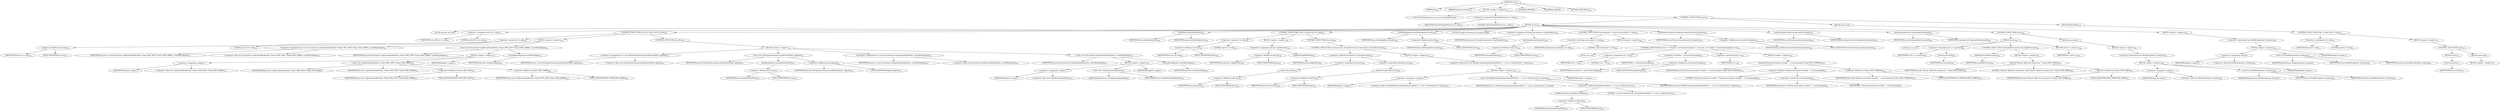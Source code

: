 digraph "run" {  
"790" [label = <(METHOD,run)<SUB>422</SUB>> ]
"35" [label = <(PARAM,this)<SUB>422</SUB>> ]
"791" [label = <(PARAM,String[] command)<SUB>422</SUB>> ]
"792" [label = <(BLOCK,&lt;empty&gt;,&lt;empty&gt;)<SUB>422</SUB>> ]
"40" [label = <(LOCAL,FileOutputStream fos: java.io.FileOutputStream)> ]
"793" [label = <(&lt;operator&gt;.assignment,FileOutputStream fos = null)<SUB>423</SUB>> ]
"794" [label = <(IDENTIFIER,fos,FileOutputStream fos = null)<SUB>423</SUB>> ]
"795" [label = <(LITERAL,null,FileOutputStream fos = null)<SUB>423</SUB>> ]
"796" [label = <(CONTROL_STRUCTURE,try,try)<SUB>424</SUB>> ]
"797" [label = <(BLOCK,try,try)<SUB>424</SUB>> ]
"38" [label = <(LOCAL,Execute exe: ANY)> ]
"798" [label = <(&lt;operator&gt;.assignment,ANY exe = null)<SUB>425</SUB>> ]
"799" [label = <(IDENTIFIER,exe,ANY exe = null)<SUB>425</SUB>> ]
"800" [label = <(LITERAL,null,ANY exe = null)<SUB>425</SUB>> ]
"801" [label = <(CONTROL_STRUCTURE,if (out == null),if (out == null))<SUB>426</SUB>> ]
"802" [label = <(&lt;operator&gt;.equals,out == null)<SUB>426</SUB>> ]
"803" [label = <(&lt;operator&gt;.fieldAccess,this.out)<SUB>426</SUB>> ]
"804" [label = <(IDENTIFIER,this,out == null)<SUB>426</SUB>> ]
"805" [label = <(FIELD_IDENTIFIER,out,out)<SUB>426</SUB>> ]
"806" [label = <(LITERAL,null,out == null)<SUB>426</SUB>> ]
"807" [label = <(BLOCK,&lt;empty&gt;,&lt;empty&gt;)<SUB>426</SUB>> ]
"808" [label = <(&lt;operator&gt;.assignment,exe = new Execute(new LogStreamHandler(this, Project.MSG_INFO, Project.MSG_WARN), createWatchdog()))<SUB>427</SUB>> ]
"809" [label = <(IDENTIFIER,exe,exe = new Execute(new LogStreamHandler(this, Project.MSG_INFO, Project.MSG_WARN), createWatchdog()))<SUB>427</SUB>> ]
"810" [label = <(&lt;operator&gt;.alloc,new Execute(new LogStreamHandler(this, Project.MSG_INFO, Project.MSG_WARN), createWatchdog()))<SUB>427</SUB>> ]
"811" [label = <(&lt;init&gt;,new Execute(new LogStreamHandler(this, Project.MSG_INFO, Project.MSG_WARN), createWatchdog()))<SUB>427</SUB>> ]
"37" [label = <(IDENTIFIER,exe,new Execute(new LogStreamHandler(this, Project.MSG_INFO, Project.MSG_WARN), createWatchdog()))<SUB>427</SUB>> ]
"812" [label = <(BLOCK,&lt;empty&gt;,&lt;empty&gt;)<SUB>427</SUB>> ]
"813" [label = <(&lt;operator&gt;.assignment,&lt;empty&gt;)> ]
"814" [label = <(IDENTIFIER,$obj12,&lt;empty&gt;)> ]
"815" [label = <(&lt;operator&gt;.alloc,new LogStreamHandler(this, Project.MSG_INFO, Project.MSG_WARN))<SUB>427</SUB>> ]
"816" [label = <(&lt;init&gt;,new LogStreamHandler(this, Project.MSG_INFO, Project.MSG_WARN))<SUB>427</SUB>> ]
"817" [label = <(IDENTIFIER,$obj12,new LogStreamHandler(this, Project.MSG_INFO, Project.MSG_WARN))> ]
"34" [label = <(IDENTIFIER,this,new LogStreamHandler(this, Project.MSG_INFO, Project.MSG_WARN))<SUB>427</SUB>> ]
"818" [label = <(&lt;operator&gt;.fieldAccess,Project.MSG_INFO)<SUB>427</SUB>> ]
"819" [label = <(IDENTIFIER,Project,new LogStreamHandler(this, Project.MSG_INFO, Project.MSG_WARN))<SUB>427</SUB>> ]
"820" [label = <(FIELD_IDENTIFIER,MSG_INFO,MSG_INFO)<SUB>427</SUB>> ]
"821" [label = <(&lt;operator&gt;.fieldAccess,Project.MSG_WARN)<SUB>428</SUB>> ]
"822" [label = <(IDENTIFIER,Project,new LogStreamHandler(this, Project.MSG_INFO, Project.MSG_WARN))<SUB>428</SUB>> ]
"823" [label = <(FIELD_IDENTIFIER,MSG_WARN,MSG_WARN)<SUB>428</SUB>> ]
"824" [label = <(IDENTIFIER,$obj12,&lt;empty&gt;)> ]
"825" [label = <(createWatchdog,this.createWatchdog())<SUB>429</SUB>> ]
"36" [label = <(IDENTIFIER,this,this.createWatchdog())<SUB>429</SUB>> ]
"826" [label = <(CONTROL_STRUCTURE,else,else)<SUB>430</SUB>> ]
"827" [label = <(BLOCK,&lt;empty&gt;,&lt;empty&gt;)<SUB>430</SUB>> ]
"828" [label = <(&lt;operator&gt;.assignment,fos = new FileOutputStream(out.getAbsolutePath(), append))<SUB>431</SUB>> ]
"829" [label = <(IDENTIFIER,fos,fos = new FileOutputStream(out.getAbsolutePath(), append))<SUB>431</SUB>> ]
"830" [label = <(&lt;operator&gt;.alloc,new FileOutputStream(out.getAbsolutePath(), append))<SUB>431</SUB>> ]
"831" [label = <(&lt;init&gt;,new FileOutputStream(out.getAbsolutePath(), append))<SUB>431</SUB>> ]
"39" [label = <(IDENTIFIER,fos,new FileOutputStream(out.getAbsolutePath(), append))<SUB>431</SUB>> ]
"832" [label = <(getAbsolutePath,out.getAbsolutePath())<SUB>431</SUB>> ]
"833" [label = <(&lt;operator&gt;.fieldAccess,this.out)<SUB>431</SUB>> ]
"834" [label = <(IDENTIFIER,this,out.getAbsolutePath())<SUB>431</SUB>> ]
"835" [label = <(FIELD_IDENTIFIER,out,out)<SUB>431</SUB>> ]
"836" [label = <(&lt;operator&gt;.fieldAccess,this.append)<SUB>431</SUB>> ]
"837" [label = <(IDENTIFIER,this,new FileOutputStream(out.getAbsolutePath(), append))<SUB>431</SUB>> ]
"838" [label = <(FIELD_IDENTIFIER,append,append)<SUB>431</SUB>> ]
"839" [label = <(&lt;operator&gt;.assignment,exe = new Execute(new PumpStreamHandler(fos), createWatchdog()))<SUB>432</SUB>> ]
"840" [label = <(IDENTIFIER,exe,exe = new Execute(new PumpStreamHandler(fos), createWatchdog()))<SUB>432</SUB>> ]
"841" [label = <(&lt;operator&gt;.alloc,new Execute(new PumpStreamHandler(fos), createWatchdog()))<SUB>432</SUB>> ]
"842" [label = <(&lt;init&gt;,new Execute(new PumpStreamHandler(fos), createWatchdog()))<SUB>432</SUB>> ]
"42" [label = <(IDENTIFIER,exe,new Execute(new PumpStreamHandler(fos), createWatchdog()))<SUB>432</SUB>> ]
"843" [label = <(BLOCK,&lt;empty&gt;,&lt;empty&gt;)<SUB>432</SUB>> ]
"844" [label = <(&lt;operator&gt;.assignment,&lt;empty&gt;)> ]
"845" [label = <(IDENTIFIER,$obj15,&lt;empty&gt;)> ]
"846" [label = <(&lt;operator&gt;.alloc,new PumpStreamHandler(fos))<SUB>432</SUB>> ]
"847" [label = <(&lt;init&gt;,new PumpStreamHandler(fos))<SUB>432</SUB>> ]
"848" [label = <(IDENTIFIER,$obj15,new PumpStreamHandler(fos))> ]
"849" [label = <(IDENTIFIER,fos,new PumpStreamHandler(fos))<SUB>432</SUB>> ]
"850" [label = <(IDENTIFIER,$obj15,&lt;empty&gt;)> ]
"851" [label = <(createWatchdog,this.createWatchdog())<SUB>433</SUB>> ]
"41" [label = <(IDENTIFIER,this,this.createWatchdog())<SUB>433</SUB>> ]
"852" [label = <(setAntRun,setAntRun(project))<SUB>436</SUB>> ]
"853" [label = <(IDENTIFIER,exe,setAntRun(project))<SUB>436</SUB>> ]
"854" [label = <(IDENTIFIER,project,setAntRun(project))<SUB>436</SUB>> ]
"855" [label = <(CONTROL_STRUCTURE,if (dir == null),if (dir == null))<SUB>438</SUB>> ]
"856" [label = <(&lt;operator&gt;.equals,dir == null)<SUB>438</SUB>> ]
"857" [label = <(&lt;operator&gt;.fieldAccess,this.dir)<SUB>438</SUB>> ]
"858" [label = <(IDENTIFIER,this,dir == null)<SUB>438</SUB>> ]
"859" [label = <(FIELD_IDENTIFIER,dir,dir)<SUB>438</SUB>> ]
"860" [label = <(LITERAL,null,dir == null)<SUB>438</SUB>> ]
"861" [label = <(BLOCK,&lt;empty&gt;,&lt;empty&gt;)<SUB>438</SUB>> ]
"862" [label = <(&lt;operator&gt;.assignment,this.dir = getBaseDir())<SUB>439</SUB>> ]
"863" [label = <(&lt;operator&gt;.fieldAccess,this.dir)<SUB>439</SUB>> ]
"864" [label = <(IDENTIFIER,this,this.dir = getBaseDir())<SUB>439</SUB>> ]
"865" [label = <(FIELD_IDENTIFIER,dir,dir)<SUB>439</SUB>> ]
"866" [label = <(getBaseDir,getBaseDir())<SUB>439</SUB>> ]
"867" [label = <(IDENTIFIER,project,getBaseDir())<SUB>439</SUB>> ]
"868" [label = <(CONTROL_STRUCTURE,else,else)<SUB>440</SUB>> ]
"869" [label = <(CONTROL_STRUCTURE,if (!dir.exists() || !dir.isDirectory()),if (!dir.exists() || !dir.isDirectory()))<SUB>440</SUB>> ]
"870" [label = <(&lt;operator&gt;.logicalOr,!dir.exists() || !dir.isDirectory())<SUB>440</SUB>> ]
"871" [label = <(&lt;operator&gt;.logicalNot,!dir.exists())<SUB>440</SUB>> ]
"872" [label = <(exists,dir.exists())<SUB>440</SUB>> ]
"873" [label = <(&lt;operator&gt;.fieldAccess,this.dir)<SUB>440</SUB>> ]
"874" [label = <(IDENTIFIER,this,dir.exists())<SUB>440</SUB>> ]
"875" [label = <(FIELD_IDENTIFIER,dir,dir)<SUB>440</SUB>> ]
"876" [label = <(&lt;operator&gt;.logicalNot,!dir.isDirectory())<SUB>440</SUB>> ]
"877" [label = <(isDirectory,dir.isDirectory())<SUB>440</SUB>> ]
"878" [label = <(&lt;operator&gt;.fieldAccess,this.dir)<SUB>440</SUB>> ]
"879" [label = <(IDENTIFIER,this,dir.isDirectory())<SUB>440</SUB>> ]
"880" [label = <(FIELD_IDENTIFIER,dir,dir)<SUB>440</SUB>> ]
"881" [label = <(BLOCK,&lt;empty&gt;,&lt;empty&gt;)<SUB>440</SUB>> ]
"882" [label = <(&lt;operator&gt;.throw,throw new BuildException(dir.getAbsolutePath() + &quot; is not a valid directory&quot;, location);)<SUB>441</SUB>> ]
"883" [label = <(BLOCK,&lt;empty&gt;,&lt;empty&gt;)<SUB>441</SUB>> ]
"884" [label = <(&lt;operator&gt;.assignment,&lt;empty&gt;)> ]
"885" [label = <(IDENTIFIER,$obj17,&lt;empty&gt;)> ]
"886" [label = <(&lt;operator&gt;.alloc,new BuildException(dir.getAbsolutePath() + &quot; is not a valid directory&quot;, location))<SUB>441</SUB>> ]
"887" [label = <(&lt;init&gt;,new BuildException(dir.getAbsolutePath() + &quot; is not a valid directory&quot;, location))<SUB>441</SUB>> ]
"888" [label = <(IDENTIFIER,$obj17,new BuildException(dir.getAbsolutePath() + &quot; is not a valid directory&quot;, location))> ]
"889" [label = <(&lt;operator&gt;.addition,dir.getAbsolutePath() + &quot; is not a valid directory&quot;)<SUB>441</SUB>> ]
"890" [label = <(getAbsolutePath,dir.getAbsolutePath())<SUB>441</SUB>> ]
"891" [label = <(&lt;operator&gt;.fieldAccess,this.dir)<SUB>441</SUB>> ]
"892" [label = <(IDENTIFIER,this,dir.getAbsolutePath())<SUB>441</SUB>> ]
"893" [label = <(FIELD_IDENTIFIER,dir,dir)<SUB>441</SUB>> ]
"894" [label = <(LITERAL,&quot; is not a valid directory&quot;,dir.getAbsolutePath() + &quot; is not a valid directory&quot;)<SUB>442</SUB>> ]
"895" [label = <(IDENTIFIER,location,new BuildException(dir.getAbsolutePath() + &quot; is not a valid directory&quot;, location))<SUB>443</SUB>> ]
"896" [label = <(IDENTIFIER,$obj17,&lt;empty&gt;)> ]
"897" [label = <(setWorkingDirectory,setWorkingDirectory(dir))<SUB>446</SUB>> ]
"898" [label = <(IDENTIFIER,exe,setWorkingDirectory(dir))<SUB>446</SUB>> ]
"899" [label = <(&lt;operator&gt;.fieldAccess,this.dir)<SUB>446</SUB>> ]
"900" [label = <(IDENTIFIER,this,setWorkingDirectory(dir))<SUB>446</SUB>> ]
"901" [label = <(FIELD_IDENTIFIER,dir,dir)<SUB>446</SUB>> ]
"902" [label = <(LOCAL,String[] environment: java.lang.String[])> ]
"903" [label = <(&lt;operator&gt;.assignment,String[] environment = getVariables())<SUB>448</SUB>> ]
"904" [label = <(IDENTIFIER,environment,String[] environment = getVariables())<SUB>448</SUB>> ]
"905" [label = <(getVariables,getVariables())<SUB>448</SUB>> ]
"906" [label = <(&lt;operator&gt;.fieldAccess,this.env)<SUB>448</SUB>> ]
"907" [label = <(IDENTIFIER,this,getVariables())<SUB>448</SUB>> ]
"908" [label = <(FIELD_IDENTIFIER,env,env)<SUB>448</SUB>> ]
"909" [label = <(CONTROL_STRUCTURE,if (environment != null),if (environment != null))<SUB>449</SUB>> ]
"910" [label = <(&lt;operator&gt;.notEquals,environment != null)<SUB>449</SUB>> ]
"911" [label = <(IDENTIFIER,environment,environment != null)<SUB>449</SUB>> ]
"912" [label = <(LITERAL,null,environment != null)<SUB>449</SUB>> ]
"913" [label = <(BLOCK,&lt;empty&gt;,&lt;empty&gt;)<SUB>449</SUB>> ]
"914" [label = <(CONTROL_STRUCTURE,for (int i = 0; Some(i &lt; environment.length); i++),for (int i = 0; Some(i &lt; environment.length); i++))<SUB>450</SUB>> ]
"915" [label = <(LOCAL,int i: int)> ]
"916" [label = <(&lt;operator&gt;.assignment,int i = 0)<SUB>450</SUB>> ]
"917" [label = <(IDENTIFIER,i,int i = 0)<SUB>450</SUB>> ]
"918" [label = <(LITERAL,0,int i = 0)<SUB>450</SUB>> ]
"919" [label = <(&lt;operator&gt;.lessThan,i &lt; environment.length)<SUB>450</SUB>> ]
"920" [label = <(IDENTIFIER,i,i &lt; environment.length)<SUB>450</SUB>> ]
"921" [label = <(&lt;operator&gt;.fieldAccess,environment.length)<SUB>450</SUB>> ]
"922" [label = <(IDENTIFIER,environment,i &lt; environment.length)<SUB>450</SUB>> ]
"923" [label = <(FIELD_IDENTIFIER,length,length)<SUB>450</SUB>> ]
"924" [label = <(&lt;operator&gt;.postIncrement,i++)<SUB>450</SUB>> ]
"925" [label = <(IDENTIFIER,i,i++)<SUB>450</SUB>> ]
"926" [label = <(BLOCK,&lt;empty&gt;,&lt;empty&gt;)<SUB>450</SUB>> ]
"927" [label = <(log,log(&quot;Setting environment variable: &quot; + environment[i], Project.MSG_VERBOSE))<SUB>451</SUB>> ]
"43" [label = <(IDENTIFIER,this,log(&quot;Setting environment variable: &quot; + environment[i], Project.MSG_VERBOSE))<SUB>451</SUB>> ]
"928" [label = <(&lt;operator&gt;.addition,&quot;Setting environment variable: &quot; + environment[i])<SUB>451</SUB>> ]
"929" [label = <(LITERAL,&quot;Setting environment variable: &quot;,&quot;Setting environment variable: &quot; + environment[i])<SUB>451</SUB>> ]
"930" [label = <(&lt;operator&gt;.indexAccess,environment[i])<SUB>451</SUB>> ]
"931" [label = <(IDENTIFIER,environment,&quot;Setting environment variable: &quot; + environment[i])<SUB>451</SUB>> ]
"932" [label = <(IDENTIFIER,i,&quot;Setting environment variable: &quot; + environment[i])<SUB>451</SUB>> ]
"933" [label = <(&lt;operator&gt;.fieldAccess,Project.MSG_VERBOSE)<SUB>452</SUB>> ]
"934" [label = <(IDENTIFIER,Project,log(&quot;Setting environment variable: &quot; + environment[i], Project.MSG_VERBOSE))<SUB>452</SUB>> ]
"935" [label = <(FIELD_IDENTIFIER,MSG_VERBOSE,MSG_VERBOSE)<SUB>452</SUB>> ]
"936" [label = <(setNewenvironment,setNewenvironment(newEnvironment))<SUB>455</SUB>> ]
"937" [label = <(IDENTIFIER,exe,setNewenvironment(newEnvironment))<SUB>455</SUB>> ]
"938" [label = <(&lt;operator&gt;.fieldAccess,this.newEnvironment)<SUB>455</SUB>> ]
"939" [label = <(IDENTIFIER,this,setNewenvironment(newEnvironment))<SUB>455</SUB>> ]
"940" [label = <(FIELD_IDENTIFIER,newEnvironment,newEnvironment)<SUB>455</SUB>> ]
"941" [label = <(setEnvironment,setEnvironment(environment))<SUB>456</SUB>> ]
"942" [label = <(IDENTIFIER,exe,setEnvironment(environment))<SUB>456</SUB>> ]
"943" [label = <(IDENTIFIER,environment,setEnvironment(environment))<SUB>456</SUB>> ]
"944" [label = <(setCommandline,setCommandline(command))<SUB>458</SUB>> ]
"945" [label = <(IDENTIFIER,exe,setCommandline(command))<SUB>458</SUB>> ]
"946" [label = <(IDENTIFIER,command,setCommandline(command))<SUB>458</SUB>> ]
"947" [label = <(CONTROL_STRUCTURE,try,try)<SUB>459</SUB>> ]
"948" [label = <(BLOCK,try,try)<SUB>459</SUB>> ]
"949" [label = <(LOCAL,int rc: int)> ]
"950" [label = <(&lt;operator&gt;.assignment,int rc = execute())<SUB>460</SUB>> ]
"951" [label = <(IDENTIFIER,rc,int rc = execute())<SUB>460</SUB>> ]
"952" [label = <(execute,execute())<SUB>460</SUB>> ]
"953" [label = <(IDENTIFIER,exe,execute())<SUB>460</SUB>> ]
"954" [label = <(CONTROL_STRUCTURE,if (exe.killedProcess()),if (exe.killedProcess()))<SUB>461</SUB>> ]
"955" [label = <(killedProcess,killedProcess())<SUB>461</SUB>> ]
"956" [label = <(IDENTIFIER,exe,killedProcess())<SUB>461</SUB>> ]
"957" [label = <(BLOCK,&lt;empty&gt;,&lt;empty&gt;)<SUB>461</SUB>> ]
"958" [label = <(log,log(&quot;Timeout: killed the sub-process&quot;, Project.MSG_WARN))<SUB>462</SUB>> ]
"44" [label = <(IDENTIFIER,this,log(&quot;Timeout: killed the sub-process&quot;, Project.MSG_WARN))<SUB>462</SUB>> ]
"959" [label = <(LITERAL,&quot;Timeout: killed the sub-process&quot;,log(&quot;Timeout: killed the sub-process&quot;, Project.MSG_WARN))<SUB>462</SUB>> ]
"960" [label = <(&lt;operator&gt;.fieldAccess,Project.MSG_WARN)<SUB>462</SUB>> ]
"961" [label = <(IDENTIFIER,Project,log(&quot;Timeout: killed the sub-process&quot;, Project.MSG_WARN))<SUB>462</SUB>> ]
"962" [label = <(FIELD_IDENTIFIER,MSG_WARN,MSG_WARN)<SUB>462</SUB>> ]
"963" [label = <(RETURN,return rc;,return rc;)<SUB>464</SUB>> ]
"964" [label = <(IDENTIFIER,rc,return rc;)<SUB>464</SUB>> ]
"965" [label = <(BLOCK,catch,catch)> ]
"966" [label = <(BLOCK,&lt;empty&gt;,&lt;empty&gt;)<SUB>465</SUB>> ]
"967" [label = <(&lt;operator&gt;.throw,throw new BuildException(e, location);)<SUB>466</SUB>> ]
"968" [label = <(BLOCK,&lt;empty&gt;,&lt;empty&gt;)<SUB>466</SUB>> ]
"969" [label = <(&lt;operator&gt;.assignment,&lt;empty&gt;)> ]
"970" [label = <(IDENTIFIER,$obj18,&lt;empty&gt;)> ]
"971" [label = <(&lt;operator&gt;.alloc,new BuildException(e, location))<SUB>466</SUB>> ]
"972" [label = <(&lt;init&gt;,new BuildException(e, location))<SUB>466</SUB>> ]
"973" [label = <(IDENTIFIER,$obj18,new BuildException(e, location))> ]
"974" [label = <(IDENTIFIER,e,new BuildException(e, location))<SUB>466</SUB>> ]
"975" [label = <(IDENTIFIER,location,new BuildException(e, location))<SUB>466</SUB>> ]
"976" [label = <(IDENTIFIER,$obj18,&lt;empty&gt;)> ]
"977" [label = <(BLOCK,catch,catch)> ]
"978" [label = <(BLOCK,&lt;empty&gt;,&lt;empty&gt;)<SUB>468</SUB>> ]
"979" [label = <(&lt;operator&gt;.throw,throw new BuildException(io, location);)<SUB>469</SUB>> ]
"980" [label = <(BLOCK,&lt;empty&gt;,&lt;empty&gt;)<SUB>469</SUB>> ]
"981" [label = <(&lt;operator&gt;.assignment,&lt;empty&gt;)> ]
"982" [label = <(IDENTIFIER,$obj19,&lt;empty&gt;)> ]
"983" [label = <(&lt;operator&gt;.alloc,new BuildException(io, location))<SUB>469</SUB>> ]
"984" [label = <(&lt;init&gt;,new BuildException(io, location))<SUB>469</SUB>> ]
"985" [label = <(IDENTIFIER,$obj19,new BuildException(io, location))> ]
"986" [label = <(IDENTIFIER,io,new BuildException(io, location))<SUB>469</SUB>> ]
"987" [label = <(IDENTIFIER,location,new BuildException(io, location))<SUB>469</SUB>> ]
"988" [label = <(IDENTIFIER,$obj19,&lt;empty&gt;)> ]
"989" [label = <(BLOCK,finally,finally)<SUB>470</SUB>> ]
"990" [label = <(CONTROL_STRUCTURE,if (fos != null),if (fos != null))<SUB>471</SUB>> ]
"991" [label = <(&lt;operator&gt;.notEquals,fos != null)<SUB>471</SUB>> ]
"992" [label = <(IDENTIFIER,fos,fos != null)<SUB>471</SUB>> ]
"993" [label = <(LITERAL,null,fos != null)<SUB>471</SUB>> ]
"994" [label = <(BLOCK,&lt;empty&gt;,&lt;empty&gt;)<SUB>471</SUB>> ]
"995" [label = <(CONTROL_STRUCTURE,try,try)<SUB>472</SUB>> ]
"996" [label = <(BLOCK,try,try)<SUB>472</SUB>> ]
"997" [label = <(close,fos.close())<SUB>472</SUB>> ]
"998" [label = <(IDENTIFIER,fos,fos.close())<SUB>472</SUB>> ]
"999" [label = <(BLOCK,catch,catch)> ]
"1000" [label = <(BLOCK,&lt;empty&gt;,&lt;empty&gt;)<SUB>472</SUB>> ]
"1001" [label = <(MODIFIER,PRIVATE)> ]
"1002" [label = <(MODIFIER,VIRTUAL)> ]
"1003" [label = <(METHOD_RETURN,int)<SUB>422</SUB>> ]
  "790" -> "35" 
  "790" -> "791" 
  "790" -> "792" 
  "790" -> "1001" 
  "790" -> "1002" 
  "790" -> "1003" 
  "792" -> "40" 
  "792" -> "793" 
  "792" -> "796" 
  "793" -> "794" 
  "793" -> "795" 
  "796" -> "797" 
  "796" -> "977" 
  "796" -> "989" 
  "797" -> "38" 
  "797" -> "798" 
  "797" -> "801" 
  "797" -> "852" 
  "797" -> "855" 
  "797" -> "897" 
  "797" -> "902" 
  "797" -> "903" 
  "797" -> "909" 
  "797" -> "936" 
  "797" -> "941" 
  "797" -> "944" 
  "797" -> "947" 
  "798" -> "799" 
  "798" -> "800" 
  "801" -> "802" 
  "801" -> "807" 
  "801" -> "826" 
  "802" -> "803" 
  "802" -> "806" 
  "803" -> "804" 
  "803" -> "805" 
  "807" -> "808" 
  "807" -> "811" 
  "808" -> "809" 
  "808" -> "810" 
  "811" -> "37" 
  "811" -> "812" 
  "811" -> "825" 
  "812" -> "813" 
  "812" -> "816" 
  "812" -> "824" 
  "813" -> "814" 
  "813" -> "815" 
  "816" -> "817" 
  "816" -> "34" 
  "816" -> "818" 
  "816" -> "821" 
  "818" -> "819" 
  "818" -> "820" 
  "821" -> "822" 
  "821" -> "823" 
  "825" -> "36" 
  "826" -> "827" 
  "827" -> "828" 
  "827" -> "831" 
  "827" -> "839" 
  "827" -> "842" 
  "828" -> "829" 
  "828" -> "830" 
  "831" -> "39" 
  "831" -> "832" 
  "831" -> "836" 
  "832" -> "833" 
  "833" -> "834" 
  "833" -> "835" 
  "836" -> "837" 
  "836" -> "838" 
  "839" -> "840" 
  "839" -> "841" 
  "842" -> "42" 
  "842" -> "843" 
  "842" -> "851" 
  "843" -> "844" 
  "843" -> "847" 
  "843" -> "850" 
  "844" -> "845" 
  "844" -> "846" 
  "847" -> "848" 
  "847" -> "849" 
  "851" -> "41" 
  "852" -> "853" 
  "852" -> "854" 
  "855" -> "856" 
  "855" -> "861" 
  "855" -> "868" 
  "856" -> "857" 
  "856" -> "860" 
  "857" -> "858" 
  "857" -> "859" 
  "861" -> "862" 
  "862" -> "863" 
  "862" -> "866" 
  "863" -> "864" 
  "863" -> "865" 
  "866" -> "867" 
  "868" -> "869" 
  "869" -> "870" 
  "869" -> "881" 
  "870" -> "871" 
  "870" -> "876" 
  "871" -> "872" 
  "872" -> "873" 
  "873" -> "874" 
  "873" -> "875" 
  "876" -> "877" 
  "877" -> "878" 
  "878" -> "879" 
  "878" -> "880" 
  "881" -> "882" 
  "882" -> "883" 
  "883" -> "884" 
  "883" -> "887" 
  "883" -> "896" 
  "884" -> "885" 
  "884" -> "886" 
  "887" -> "888" 
  "887" -> "889" 
  "887" -> "895" 
  "889" -> "890" 
  "889" -> "894" 
  "890" -> "891" 
  "891" -> "892" 
  "891" -> "893" 
  "897" -> "898" 
  "897" -> "899" 
  "899" -> "900" 
  "899" -> "901" 
  "903" -> "904" 
  "903" -> "905" 
  "905" -> "906" 
  "906" -> "907" 
  "906" -> "908" 
  "909" -> "910" 
  "909" -> "913" 
  "910" -> "911" 
  "910" -> "912" 
  "913" -> "914" 
  "914" -> "915" 
  "914" -> "916" 
  "914" -> "919" 
  "914" -> "924" 
  "914" -> "926" 
  "916" -> "917" 
  "916" -> "918" 
  "919" -> "920" 
  "919" -> "921" 
  "921" -> "922" 
  "921" -> "923" 
  "924" -> "925" 
  "926" -> "927" 
  "927" -> "43" 
  "927" -> "928" 
  "927" -> "933" 
  "928" -> "929" 
  "928" -> "930" 
  "930" -> "931" 
  "930" -> "932" 
  "933" -> "934" 
  "933" -> "935" 
  "936" -> "937" 
  "936" -> "938" 
  "938" -> "939" 
  "938" -> "940" 
  "941" -> "942" 
  "941" -> "943" 
  "944" -> "945" 
  "944" -> "946" 
  "947" -> "948" 
  "947" -> "965" 
  "948" -> "949" 
  "948" -> "950" 
  "948" -> "954" 
  "948" -> "963" 
  "950" -> "951" 
  "950" -> "952" 
  "952" -> "953" 
  "954" -> "955" 
  "954" -> "957" 
  "955" -> "956" 
  "957" -> "958" 
  "958" -> "44" 
  "958" -> "959" 
  "958" -> "960" 
  "960" -> "961" 
  "960" -> "962" 
  "963" -> "964" 
  "965" -> "966" 
  "966" -> "967" 
  "967" -> "968" 
  "968" -> "969" 
  "968" -> "972" 
  "968" -> "976" 
  "969" -> "970" 
  "969" -> "971" 
  "972" -> "973" 
  "972" -> "974" 
  "972" -> "975" 
  "977" -> "978" 
  "978" -> "979" 
  "979" -> "980" 
  "980" -> "981" 
  "980" -> "984" 
  "980" -> "988" 
  "981" -> "982" 
  "981" -> "983" 
  "984" -> "985" 
  "984" -> "986" 
  "984" -> "987" 
  "989" -> "990" 
  "990" -> "991" 
  "990" -> "994" 
  "991" -> "992" 
  "991" -> "993" 
  "994" -> "995" 
  "995" -> "996" 
  "995" -> "999" 
  "996" -> "997" 
  "997" -> "998" 
  "999" -> "1000" 
}
